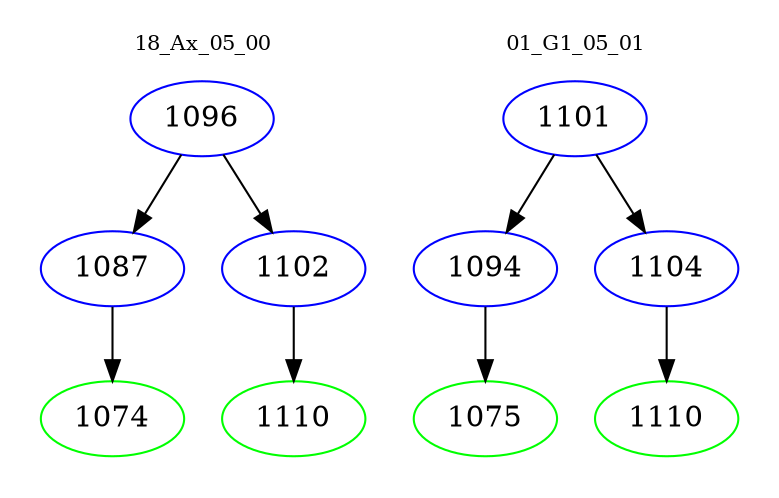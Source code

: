 digraph{
subgraph cluster_0 {
color = white
label = "18_Ax_05_00";
fontsize=10;
T0_1096 [label="1096", color="blue"]
T0_1096 -> T0_1087 [color="black"]
T0_1087 [label="1087", color="blue"]
T0_1087 -> T0_1074 [color="black"]
T0_1074 [label="1074", color="green"]
T0_1096 -> T0_1102 [color="black"]
T0_1102 [label="1102", color="blue"]
T0_1102 -> T0_1110 [color="black"]
T0_1110 [label="1110", color="green"]
}
subgraph cluster_1 {
color = white
label = "01_G1_05_01";
fontsize=10;
T1_1101 [label="1101", color="blue"]
T1_1101 -> T1_1094 [color="black"]
T1_1094 [label="1094", color="blue"]
T1_1094 -> T1_1075 [color="black"]
T1_1075 [label="1075", color="green"]
T1_1101 -> T1_1104 [color="black"]
T1_1104 [label="1104", color="blue"]
T1_1104 -> T1_1110 [color="black"]
T1_1110 [label="1110", color="green"]
}
}

